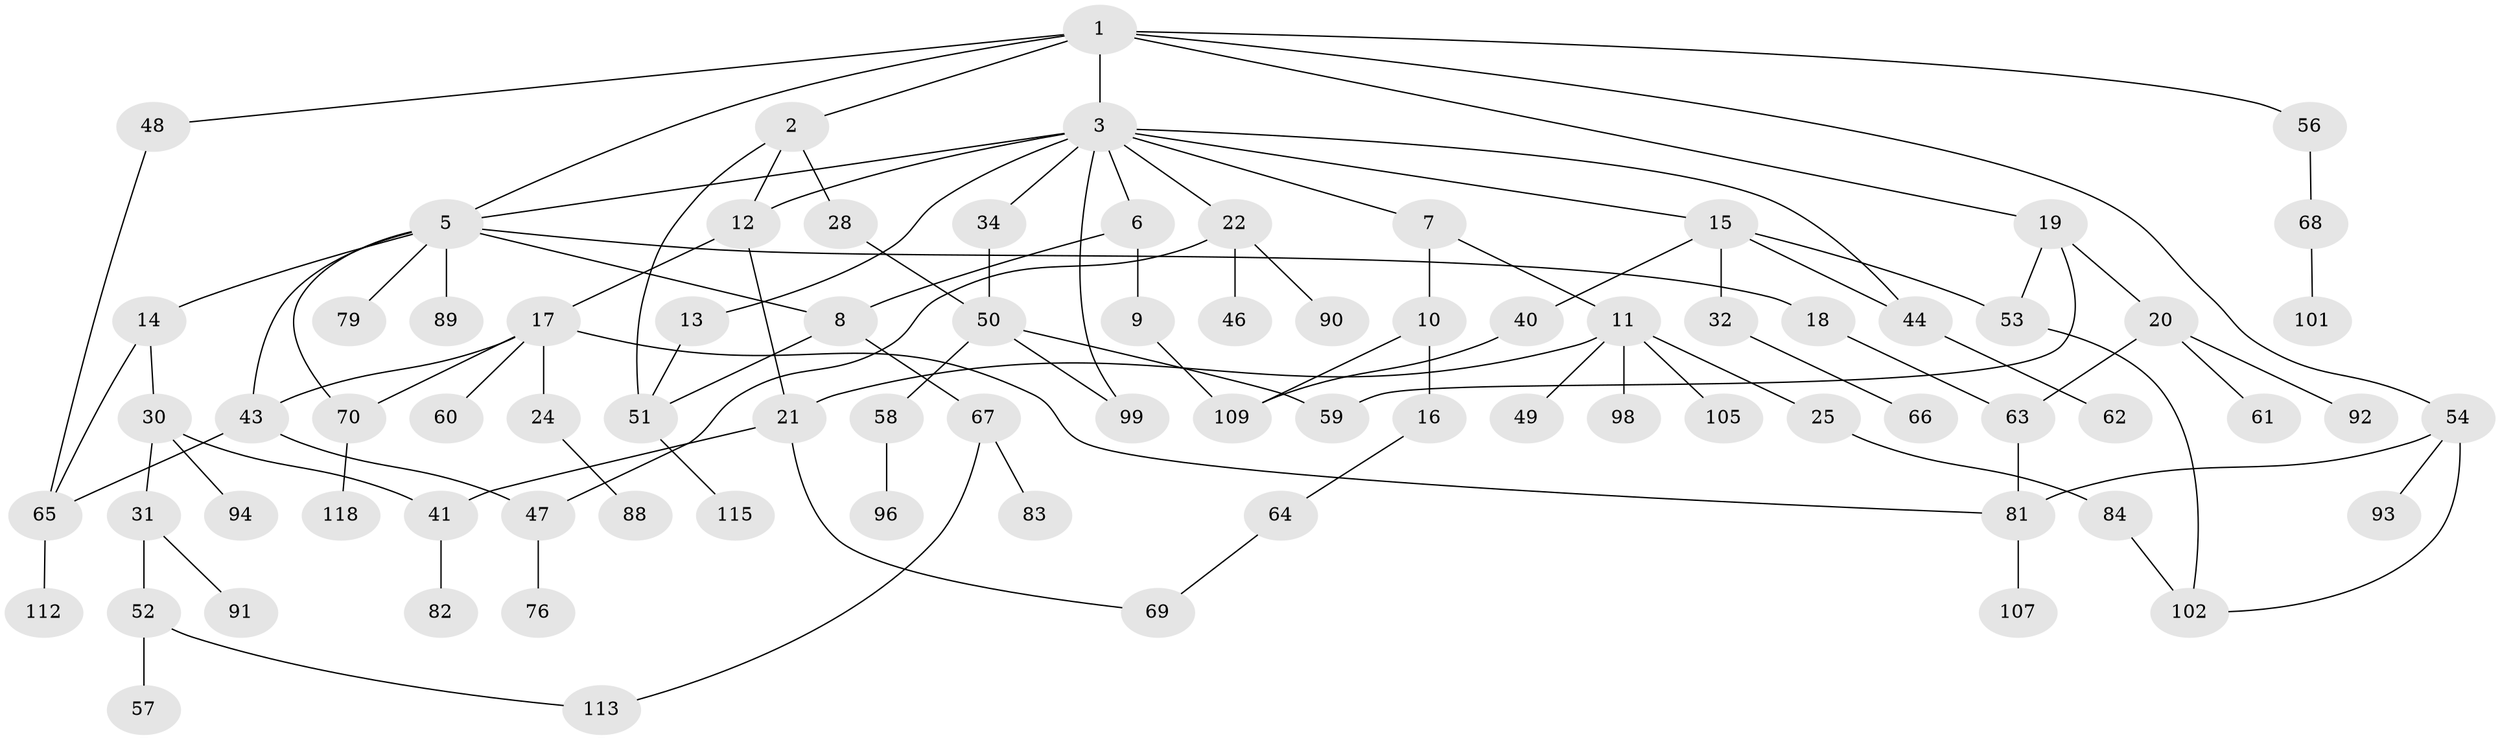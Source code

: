 // original degree distribution, {8: 0.016666666666666666, 4: 0.075, 5: 0.058333333333333334, 6: 0.008333333333333333, 3: 0.24166666666666667, 7: 0.008333333333333333, 2: 0.2833333333333333, 1: 0.30833333333333335}
// Generated by graph-tools (version 1.1) at 2025/41/03/06/25 10:41:30]
// undirected, 81 vertices, 106 edges
graph export_dot {
graph [start="1"]
  node [color=gray90,style=filled];
  1 [super="+111"];
  2 [super="+74"];
  3 [super="+4"];
  5 [super="+37"];
  6;
  7;
  8 [super="+120"];
  9 [super="+78"];
  10 [super="+29"];
  11 [super="+42"];
  12 [super="+87"];
  13 [super="+80"];
  14;
  15 [super="+39"];
  16 [super="+85"];
  17 [super="+23"];
  18;
  19 [super="+110"];
  20 [super="+38"];
  21 [super="+26"];
  22 [super="+27"];
  24;
  25;
  28 [super="+35"];
  30 [super="+116"];
  31 [super="+33"];
  32 [super="+36"];
  34 [super="+45"];
  40;
  41 [super="+97"];
  43 [super="+86"];
  44 [super="+73"];
  46;
  47 [super="+75"];
  48;
  49 [super="+104"];
  50 [super="+55"];
  51;
  52;
  53 [super="+77"];
  54 [super="+114"];
  56;
  57;
  58;
  59 [super="+95"];
  60;
  61;
  62;
  63;
  64;
  65;
  66;
  67 [super="+119"];
  68 [super="+106"];
  69 [super="+72"];
  70 [super="+71"];
  76;
  79;
  81 [super="+103"];
  82;
  83;
  84 [super="+108"];
  88;
  89;
  90;
  91;
  92;
  93;
  94;
  96;
  98;
  99 [super="+100"];
  101;
  102;
  105;
  107;
  109 [super="+117"];
  112;
  113;
  115;
  118;
  1 -- 2;
  1 -- 3;
  1 -- 19;
  1 -- 48;
  1 -- 54;
  1 -- 56;
  1 -- 5;
  2 -- 12;
  2 -- 28;
  2 -- 51;
  3 -- 5;
  3 -- 6;
  3 -- 7;
  3 -- 22;
  3 -- 44;
  3 -- 99;
  3 -- 34;
  3 -- 12;
  3 -- 13;
  3 -- 15;
  5 -- 14;
  5 -- 18;
  5 -- 70;
  5 -- 8;
  5 -- 89;
  5 -- 43;
  5 -- 79;
  6 -- 8;
  6 -- 9;
  7 -- 10;
  7 -- 11;
  8 -- 67;
  8 -- 51;
  9 -- 109;
  10 -- 16;
  10 -- 109;
  11 -- 21;
  11 -- 25;
  11 -- 49;
  11 -- 98;
  11 -- 105;
  12 -- 17;
  12 -- 21;
  13 -- 51 [weight=2];
  14 -- 30;
  14 -- 65;
  15 -- 32;
  15 -- 40;
  15 -- 53;
  15 -- 44;
  16 -- 64;
  17 -- 60;
  17 -- 24;
  17 -- 43;
  17 -- 81;
  17 -- 70;
  18 -- 63;
  19 -- 20;
  19 -- 53;
  19 -- 59;
  20 -- 92;
  20 -- 61;
  20 -- 63;
  21 -- 69;
  21 -- 41;
  22 -- 46;
  22 -- 90;
  22 -- 47;
  24 -- 88;
  25 -- 84;
  28 -- 50;
  30 -- 31;
  30 -- 41;
  30 -- 94;
  31 -- 52;
  31 -- 91;
  32 -- 66;
  34 -- 50;
  40 -- 109;
  41 -- 82;
  43 -- 65;
  43 -- 47;
  44 -- 62;
  47 -- 76;
  48 -- 65;
  50 -- 99;
  50 -- 58;
  50 -- 59;
  51 -- 115;
  52 -- 57;
  52 -- 113;
  53 -- 102;
  54 -- 81;
  54 -- 93;
  54 -- 102;
  56 -- 68;
  58 -- 96;
  63 -- 81;
  64 -- 69;
  65 -- 112;
  67 -- 83;
  67 -- 113;
  68 -- 101;
  70 -- 118;
  81 -- 107;
  84 -- 102;
}
